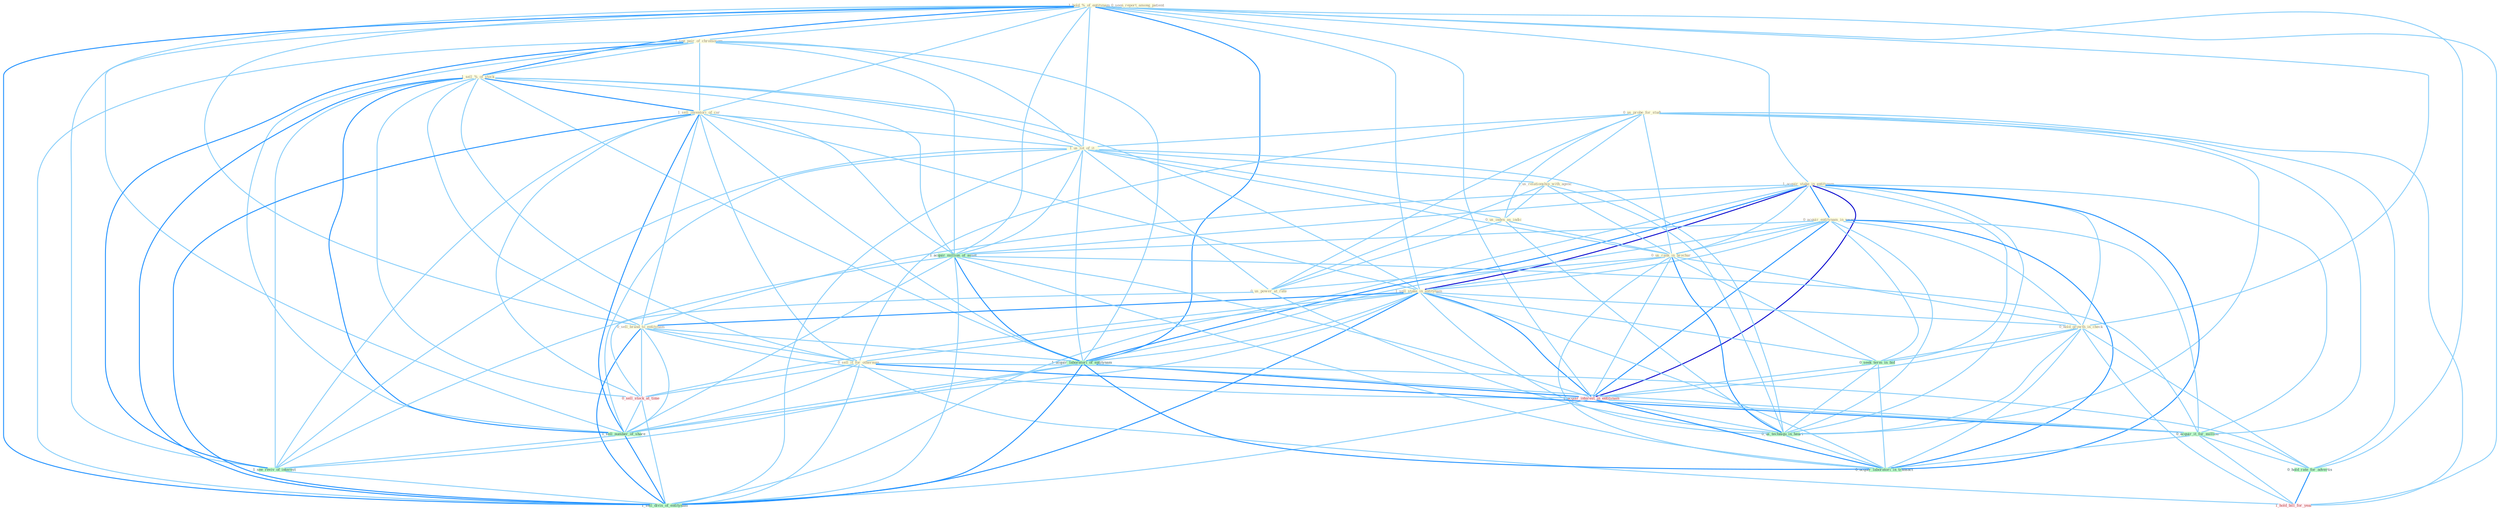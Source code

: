 Graph G{ 
    node
    [shape=polygon,style=filled,width=.5,height=.06,color="#BDFCC9",fixedsize=true,fontsize=4,
    fontcolor="#2f4f4f"];
    {node
    [color="#ffffe0", fontcolor="#8b7d6b"] "1_hold_%_of_entitynam " "1_see_pair_of_chromosom " "1_sell_%_of_stock " "1_sell_inventori_of_car " "0_us_probe_for_studi " "1_acquir_stake_in_entitynam " "1_us_lot_of_it " "0_seen_report_among_patient " "1_us_relationship_with_agenc " "0_acquir_entitynam_in_swap " "0_us_index_as_indic " "0_us_rank_in_brochur " "1_sell_stake_in_entitynam " "0_sell_brand_to_entitynam " "0_us_power_at_rate " "0_hold_growth_in_check " "0_sell_it_for_othernum "}
{node [color="#fff0f5", fontcolor="#b22222"] "1_acquir_interest_in_entitynam " "0_sell_stock_at_time " "1_hold_bill_for_year "}
edge [color="#B0E2FF"];

	"1_hold_%_of_entitynam " -- "1_see_pair_of_chromosom " [w="1", color="#87cefa" ];
	"1_hold_%_of_entitynam " -- "1_sell_%_of_stock " [w="2", color="#1e90ff" , len=0.8];
	"1_hold_%_of_entitynam " -- "1_sell_inventori_of_car " [w="1", color="#87cefa" ];
	"1_hold_%_of_entitynam " -- "1_acquir_stake_in_entitynam " [w="1", color="#87cefa" ];
	"1_hold_%_of_entitynam " -- "1_us_lot_of_it " [w="1", color="#87cefa" ];
	"1_hold_%_of_entitynam " -- "1_sell_stake_in_entitynam " [w="1", color="#87cefa" ];
	"1_hold_%_of_entitynam " -- "0_sell_brand_to_entitynam " [w="1", color="#87cefa" ];
	"1_hold_%_of_entitynam " -- "0_hold_growth_in_check " [w="1", color="#87cefa" ];
	"1_hold_%_of_entitynam " -- "1_acquir_million_of_asset " [w="1", color="#87cefa" ];
	"1_hold_%_of_entitynam " -- "1_acquir_laboratori_of_entitynam " [w="2", color="#1e90ff" , len=0.8];
	"1_hold_%_of_entitynam " -- "1_acquir_interest_in_entitynam " [w="1", color="#87cefa" ];
	"1_hold_%_of_entitynam " -- "0_hold_rate_for_advertis " [w="1", color="#87cefa" ];
	"1_hold_%_of_entitynam " -- "1_sell_number_of_share " [w="1", color="#87cefa" ];
	"1_hold_%_of_entitynam " -- "1_see_reviv_of_interest " [w="1", color="#87cefa" ];
	"1_hold_%_of_entitynam " -- "1_hold_bill_for_year " [w="1", color="#87cefa" ];
	"1_hold_%_of_entitynam " -- "1_sell_divis_of_entitynam " [w="2", color="#1e90ff" , len=0.8];
	"1_see_pair_of_chromosom " -- "1_sell_%_of_stock " [w="1", color="#87cefa" ];
	"1_see_pair_of_chromosom " -- "1_sell_inventori_of_car " [w="1", color="#87cefa" ];
	"1_see_pair_of_chromosom " -- "1_us_lot_of_it " [w="1", color="#87cefa" ];
	"1_see_pair_of_chromosom " -- "1_acquir_million_of_asset " [w="1", color="#87cefa" ];
	"1_see_pair_of_chromosom " -- "1_acquir_laboratori_of_entitynam " [w="1", color="#87cefa" ];
	"1_see_pair_of_chromosom " -- "1_sell_number_of_share " [w="1", color="#87cefa" ];
	"1_see_pair_of_chromosom " -- "1_see_reviv_of_interest " [w="2", color="#1e90ff" , len=0.8];
	"1_see_pair_of_chromosom " -- "1_sell_divis_of_entitynam " [w="1", color="#87cefa" ];
	"1_sell_%_of_stock " -- "1_sell_inventori_of_car " [w="2", color="#1e90ff" , len=0.8];
	"1_sell_%_of_stock " -- "1_us_lot_of_it " [w="1", color="#87cefa" ];
	"1_sell_%_of_stock " -- "1_sell_stake_in_entitynam " [w="1", color="#87cefa" ];
	"1_sell_%_of_stock " -- "0_sell_brand_to_entitynam " [w="1", color="#87cefa" ];
	"1_sell_%_of_stock " -- "0_sell_it_for_othernum " [w="1", color="#87cefa" ];
	"1_sell_%_of_stock " -- "1_acquir_million_of_asset " [w="1", color="#87cefa" ];
	"1_sell_%_of_stock " -- "1_acquir_laboratori_of_entitynam " [w="1", color="#87cefa" ];
	"1_sell_%_of_stock " -- "0_sell_stock_at_time " [w="1", color="#87cefa" ];
	"1_sell_%_of_stock " -- "1_sell_number_of_share " [w="2", color="#1e90ff" , len=0.8];
	"1_sell_%_of_stock " -- "1_see_reviv_of_interest " [w="1", color="#87cefa" ];
	"1_sell_%_of_stock " -- "1_sell_divis_of_entitynam " [w="2", color="#1e90ff" , len=0.8];
	"1_sell_inventori_of_car " -- "1_us_lot_of_it " [w="1", color="#87cefa" ];
	"1_sell_inventori_of_car " -- "1_sell_stake_in_entitynam " [w="1", color="#87cefa" ];
	"1_sell_inventori_of_car " -- "0_sell_brand_to_entitynam " [w="1", color="#87cefa" ];
	"1_sell_inventori_of_car " -- "0_sell_it_for_othernum " [w="1", color="#87cefa" ];
	"1_sell_inventori_of_car " -- "1_acquir_million_of_asset " [w="1", color="#87cefa" ];
	"1_sell_inventori_of_car " -- "1_acquir_laboratori_of_entitynam " [w="1", color="#87cefa" ];
	"1_sell_inventori_of_car " -- "0_sell_stock_at_time " [w="1", color="#87cefa" ];
	"1_sell_inventori_of_car " -- "1_sell_number_of_share " [w="2", color="#1e90ff" , len=0.8];
	"1_sell_inventori_of_car " -- "1_see_reviv_of_interest " [w="1", color="#87cefa" ];
	"1_sell_inventori_of_car " -- "1_sell_divis_of_entitynam " [w="2", color="#1e90ff" , len=0.8];
	"0_us_probe_for_studi " -- "1_us_lot_of_it " [w="1", color="#87cefa" ];
	"0_us_probe_for_studi " -- "1_us_relationship_with_agenc " [w="1", color="#87cefa" ];
	"0_us_probe_for_studi " -- "0_us_index_as_indic " [w="1", color="#87cefa" ];
	"0_us_probe_for_studi " -- "0_us_rank_in_brochur " [w="1", color="#87cefa" ];
	"0_us_probe_for_studi " -- "0_us_power_at_rate " [w="1", color="#87cefa" ];
	"0_us_probe_for_studi " -- "0_sell_it_for_othernum " [w="1", color="#87cefa" ];
	"0_us_probe_for_studi " -- "0_us_techniqu_in_heart " [w="1", color="#87cefa" ];
	"0_us_probe_for_studi " -- "0_acquir_it_for_million " [w="1", color="#87cefa" ];
	"0_us_probe_for_studi " -- "0_hold_rate_for_advertis " [w="1", color="#87cefa" ];
	"0_us_probe_for_studi " -- "1_hold_bill_for_year " [w="1", color="#87cefa" ];
	"1_acquir_stake_in_entitynam " -- "0_acquir_entitynam_in_swap " [w="2", color="#1e90ff" , len=0.8];
	"1_acquir_stake_in_entitynam " -- "0_us_rank_in_brochur " [w="1", color="#87cefa" ];
	"1_acquir_stake_in_entitynam " -- "1_sell_stake_in_entitynam " [w="3", color="#0000cd" , len=0.6];
	"1_acquir_stake_in_entitynam " -- "0_sell_brand_to_entitynam " [w="1", color="#87cefa" ];
	"1_acquir_stake_in_entitynam " -- "0_hold_growth_in_check " [w="1", color="#87cefa" ];
	"1_acquir_stake_in_entitynam " -- "1_acquir_million_of_asset " [w="1", color="#87cefa" ];
	"1_acquir_stake_in_entitynam " -- "1_acquir_laboratori_of_entitynam " [w="2", color="#1e90ff" , len=0.8];
	"1_acquir_stake_in_entitynam " -- "0_seek_term_in_bid " [w="1", color="#87cefa" ];
	"1_acquir_stake_in_entitynam " -- "1_acquir_interest_in_entitynam " [w="3", color="#0000cd" , len=0.6];
	"1_acquir_stake_in_entitynam " -- "0_us_techniqu_in_heart " [w="1", color="#87cefa" ];
	"1_acquir_stake_in_entitynam " -- "0_acquir_it_for_million " [w="1", color="#87cefa" ];
	"1_acquir_stake_in_entitynam " -- "0_acquir_laboratori_in_transact " [w="2", color="#1e90ff" , len=0.8];
	"1_acquir_stake_in_entitynam " -- "1_sell_divis_of_entitynam " [w="1", color="#87cefa" ];
	"1_us_lot_of_it " -- "1_us_relationship_with_agenc " [w="1", color="#87cefa" ];
	"1_us_lot_of_it " -- "0_us_index_as_indic " [w="1", color="#87cefa" ];
	"1_us_lot_of_it " -- "0_us_rank_in_brochur " [w="1", color="#87cefa" ];
	"1_us_lot_of_it " -- "0_us_power_at_rate " [w="1", color="#87cefa" ];
	"1_us_lot_of_it " -- "1_acquir_million_of_asset " [w="1", color="#87cefa" ];
	"1_us_lot_of_it " -- "1_acquir_laboratori_of_entitynam " [w="1", color="#87cefa" ];
	"1_us_lot_of_it " -- "0_us_techniqu_in_heart " [w="1", color="#87cefa" ];
	"1_us_lot_of_it " -- "1_sell_number_of_share " [w="1", color="#87cefa" ];
	"1_us_lot_of_it " -- "1_see_reviv_of_interest " [w="1", color="#87cefa" ];
	"1_us_lot_of_it " -- "1_sell_divis_of_entitynam " [w="1", color="#87cefa" ];
	"1_us_relationship_with_agenc " -- "0_us_index_as_indic " [w="1", color="#87cefa" ];
	"1_us_relationship_with_agenc " -- "0_us_rank_in_brochur " [w="1", color="#87cefa" ];
	"1_us_relationship_with_agenc " -- "0_us_power_at_rate " [w="1", color="#87cefa" ];
	"1_us_relationship_with_agenc " -- "0_us_techniqu_in_heart " [w="1", color="#87cefa" ];
	"0_acquir_entitynam_in_swap " -- "0_us_rank_in_brochur " [w="1", color="#87cefa" ];
	"0_acquir_entitynam_in_swap " -- "1_sell_stake_in_entitynam " [w="1", color="#87cefa" ];
	"0_acquir_entitynam_in_swap " -- "0_hold_growth_in_check " [w="1", color="#87cefa" ];
	"0_acquir_entitynam_in_swap " -- "1_acquir_million_of_asset " [w="1", color="#87cefa" ];
	"0_acquir_entitynam_in_swap " -- "1_acquir_laboratori_of_entitynam " [w="1", color="#87cefa" ];
	"0_acquir_entitynam_in_swap " -- "0_seek_term_in_bid " [w="1", color="#87cefa" ];
	"0_acquir_entitynam_in_swap " -- "1_acquir_interest_in_entitynam " [w="2", color="#1e90ff" , len=0.8];
	"0_acquir_entitynam_in_swap " -- "0_us_techniqu_in_heart " [w="1", color="#87cefa" ];
	"0_acquir_entitynam_in_swap " -- "0_acquir_it_for_million " [w="1", color="#87cefa" ];
	"0_acquir_entitynam_in_swap " -- "0_acquir_laboratori_in_transact " [w="2", color="#1e90ff" , len=0.8];
	"0_us_index_as_indic " -- "0_us_rank_in_brochur " [w="1", color="#87cefa" ];
	"0_us_index_as_indic " -- "0_us_power_at_rate " [w="1", color="#87cefa" ];
	"0_us_index_as_indic " -- "0_us_techniqu_in_heart " [w="1", color="#87cefa" ];
	"0_us_rank_in_brochur " -- "1_sell_stake_in_entitynam " [w="1", color="#87cefa" ];
	"0_us_rank_in_brochur " -- "0_us_power_at_rate " [w="1", color="#87cefa" ];
	"0_us_rank_in_brochur " -- "0_hold_growth_in_check " [w="1", color="#87cefa" ];
	"0_us_rank_in_brochur " -- "0_seek_term_in_bid " [w="1", color="#87cefa" ];
	"0_us_rank_in_brochur " -- "1_acquir_interest_in_entitynam " [w="1", color="#87cefa" ];
	"0_us_rank_in_brochur " -- "0_us_techniqu_in_heart " [w="2", color="#1e90ff" , len=0.8];
	"0_us_rank_in_brochur " -- "0_acquir_laboratori_in_transact " [w="1", color="#87cefa" ];
	"1_sell_stake_in_entitynam " -- "0_sell_brand_to_entitynam " [w="2", color="#1e90ff" , len=0.8];
	"1_sell_stake_in_entitynam " -- "0_hold_growth_in_check " [w="1", color="#87cefa" ];
	"1_sell_stake_in_entitynam " -- "0_sell_it_for_othernum " [w="1", color="#87cefa" ];
	"1_sell_stake_in_entitynam " -- "1_acquir_laboratori_of_entitynam " [w="1", color="#87cefa" ];
	"1_sell_stake_in_entitynam " -- "0_seek_term_in_bid " [w="1", color="#87cefa" ];
	"1_sell_stake_in_entitynam " -- "1_acquir_interest_in_entitynam " [w="2", color="#1e90ff" , len=0.8];
	"1_sell_stake_in_entitynam " -- "0_us_techniqu_in_heart " [w="1", color="#87cefa" ];
	"1_sell_stake_in_entitynam " -- "0_acquir_laboratori_in_transact " [w="1", color="#87cefa" ];
	"1_sell_stake_in_entitynam " -- "0_sell_stock_at_time " [w="1", color="#87cefa" ];
	"1_sell_stake_in_entitynam " -- "1_sell_number_of_share " [w="1", color="#87cefa" ];
	"1_sell_stake_in_entitynam " -- "1_sell_divis_of_entitynam " [w="2", color="#1e90ff" , len=0.8];
	"0_sell_brand_to_entitynam " -- "0_sell_it_for_othernum " [w="1", color="#87cefa" ];
	"0_sell_brand_to_entitynam " -- "1_acquir_laboratori_of_entitynam " [w="1", color="#87cefa" ];
	"0_sell_brand_to_entitynam " -- "1_acquir_interest_in_entitynam " [w="1", color="#87cefa" ];
	"0_sell_brand_to_entitynam " -- "0_sell_stock_at_time " [w="1", color="#87cefa" ];
	"0_sell_brand_to_entitynam " -- "1_sell_number_of_share " [w="1", color="#87cefa" ];
	"0_sell_brand_to_entitynam " -- "1_sell_divis_of_entitynam " [w="2", color="#1e90ff" , len=0.8];
	"0_us_power_at_rate " -- "0_us_techniqu_in_heart " [w="1", color="#87cefa" ];
	"0_us_power_at_rate " -- "0_sell_stock_at_time " [w="1", color="#87cefa" ];
	"0_hold_growth_in_check " -- "0_seek_term_in_bid " [w="1", color="#87cefa" ];
	"0_hold_growth_in_check " -- "1_acquir_interest_in_entitynam " [w="1", color="#87cefa" ];
	"0_hold_growth_in_check " -- "0_us_techniqu_in_heart " [w="1", color="#87cefa" ];
	"0_hold_growth_in_check " -- "0_hold_rate_for_advertis " [w="1", color="#87cefa" ];
	"0_hold_growth_in_check " -- "0_acquir_laboratori_in_transact " [w="1", color="#87cefa" ];
	"0_hold_growth_in_check " -- "1_hold_bill_for_year " [w="1", color="#87cefa" ];
	"0_sell_it_for_othernum " -- "0_acquir_it_for_million " [w="2", color="#1e90ff" , len=0.8];
	"0_sell_it_for_othernum " -- "0_hold_rate_for_advertis " [w="1", color="#87cefa" ];
	"0_sell_it_for_othernum " -- "0_sell_stock_at_time " [w="1", color="#87cefa" ];
	"0_sell_it_for_othernum " -- "1_sell_number_of_share " [w="1", color="#87cefa" ];
	"0_sell_it_for_othernum " -- "1_hold_bill_for_year " [w="1", color="#87cefa" ];
	"0_sell_it_for_othernum " -- "1_sell_divis_of_entitynam " [w="1", color="#87cefa" ];
	"1_acquir_million_of_asset " -- "1_acquir_laboratori_of_entitynam " [w="2", color="#1e90ff" , len=0.8];
	"1_acquir_million_of_asset " -- "1_acquir_interest_in_entitynam " [w="1", color="#87cefa" ];
	"1_acquir_million_of_asset " -- "0_acquir_it_for_million " [w="1", color="#87cefa" ];
	"1_acquir_million_of_asset " -- "0_acquir_laboratori_in_transact " [w="1", color="#87cefa" ];
	"1_acquir_million_of_asset " -- "1_sell_number_of_share " [w="1", color="#87cefa" ];
	"1_acquir_million_of_asset " -- "1_see_reviv_of_interest " [w="1", color="#87cefa" ];
	"1_acquir_million_of_asset " -- "1_sell_divis_of_entitynam " [w="1", color="#87cefa" ];
	"1_acquir_laboratori_of_entitynam " -- "1_acquir_interest_in_entitynam " [w="2", color="#1e90ff" , len=0.8];
	"1_acquir_laboratori_of_entitynam " -- "0_acquir_it_for_million " [w="1", color="#87cefa" ];
	"1_acquir_laboratori_of_entitynam " -- "0_acquir_laboratori_in_transact " [w="2", color="#1e90ff" , len=0.8];
	"1_acquir_laboratori_of_entitynam " -- "1_sell_number_of_share " [w="1", color="#87cefa" ];
	"1_acquir_laboratori_of_entitynam " -- "1_see_reviv_of_interest " [w="1", color="#87cefa" ];
	"1_acquir_laboratori_of_entitynam " -- "1_sell_divis_of_entitynam " [w="2", color="#1e90ff" , len=0.8];
	"0_seek_term_in_bid " -- "1_acquir_interest_in_entitynam " [w="1", color="#87cefa" ];
	"0_seek_term_in_bid " -- "0_us_techniqu_in_heart " [w="1", color="#87cefa" ];
	"0_seek_term_in_bid " -- "0_acquir_laboratori_in_transact " [w="1", color="#87cefa" ];
	"1_acquir_interest_in_entitynam " -- "0_us_techniqu_in_heart " [w="1", color="#87cefa" ];
	"1_acquir_interest_in_entitynam " -- "0_acquir_it_for_million " [w="1", color="#87cefa" ];
	"1_acquir_interest_in_entitynam " -- "0_acquir_laboratori_in_transact " [w="2", color="#1e90ff" , len=0.8];
	"1_acquir_interest_in_entitynam " -- "1_sell_divis_of_entitynam " [w="1", color="#87cefa" ];
	"0_us_techniqu_in_heart " -- "0_acquir_laboratori_in_transact " [w="1", color="#87cefa" ];
	"0_acquir_it_for_million " -- "0_hold_rate_for_advertis " [w="1", color="#87cefa" ];
	"0_acquir_it_for_million " -- "0_acquir_laboratori_in_transact " [w="1", color="#87cefa" ];
	"0_acquir_it_for_million " -- "1_hold_bill_for_year " [w="1", color="#87cefa" ];
	"0_hold_rate_for_advertis " -- "1_hold_bill_for_year " [w="2", color="#1e90ff" , len=0.8];
	"0_sell_stock_at_time " -- "1_sell_number_of_share " [w="1", color="#87cefa" ];
	"0_sell_stock_at_time " -- "1_sell_divis_of_entitynam " [w="1", color="#87cefa" ];
	"1_sell_number_of_share " -- "1_see_reviv_of_interest " [w="1", color="#87cefa" ];
	"1_sell_number_of_share " -- "1_sell_divis_of_entitynam " [w="2", color="#1e90ff" , len=0.8];
	"1_see_reviv_of_interest " -- "1_sell_divis_of_entitynam " [w="1", color="#87cefa" ];
}